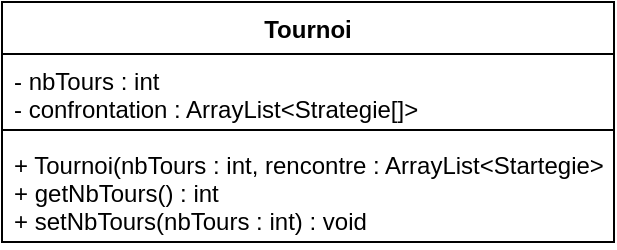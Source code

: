 <mxfile version="13.7.9" type="device"><diagram id="C5RBs43oDa-KdzZeNtuy" name="Page-1"><mxGraphModel dx="868" dy="510" grid="1" gridSize="10" guides="1" tooltips="1" connect="1" arrows="1" fold="1" page="1" pageScale="1" pageWidth="827" pageHeight="1169" math="0" shadow="0"><root><mxCell id="WIyWlLk6GJQsqaUBKTNV-0"/><mxCell id="WIyWlLk6GJQsqaUBKTNV-1" parent="WIyWlLk6GJQsqaUBKTNV-0"/><mxCell id="aXokWQc9kZBxrOlg0L1S-0" value="Tournoi" style="swimlane;fontStyle=1;align=center;verticalAlign=top;childLayout=stackLayout;horizontal=1;startSize=26;horizontalStack=0;resizeParent=1;resizeParentMax=0;resizeLast=0;collapsible=1;marginBottom=0;" vertex="1" parent="WIyWlLk6GJQsqaUBKTNV-1"><mxGeometry x="334" y="40" width="306" height="120" as="geometry"/></mxCell><mxCell id="aXokWQc9kZBxrOlg0L1S-1" value="- nbTours : int&#10;- confrontation : ArrayList&lt;Strategie[]&gt;" style="text;strokeColor=none;fillColor=none;align=left;verticalAlign=top;spacingLeft=4;spacingRight=4;overflow=hidden;rotatable=0;points=[[0,0.5],[1,0.5]];portConstraint=eastwest;" vertex="1" parent="aXokWQc9kZBxrOlg0L1S-0"><mxGeometry y="26" width="306" height="34" as="geometry"/></mxCell><mxCell id="aXokWQc9kZBxrOlg0L1S-2" value="" style="line;strokeWidth=1;fillColor=none;align=left;verticalAlign=middle;spacingTop=-1;spacingLeft=3;spacingRight=3;rotatable=0;labelPosition=right;points=[];portConstraint=eastwest;" vertex="1" parent="aXokWQc9kZBxrOlg0L1S-0"><mxGeometry y="60" width="306" height="8" as="geometry"/></mxCell><mxCell id="aXokWQc9kZBxrOlg0L1S-3" value="+ Tournoi(nbTours : int, rencontre : ArrayList&lt;Startegie&gt;)&#10;+ getNbTours() : int&#10;+ setNbTours(nbTours : int) : void" style="text;strokeColor=none;fillColor=none;align=left;verticalAlign=top;spacingLeft=4;spacingRight=4;overflow=hidden;rotatable=0;points=[[0,0.5],[1,0.5]];portConstraint=eastwest;" vertex="1" parent="aXokWQc9kZBxrOlg0L1S-0"><mxGeometry y="68" width="306" height="52" as="geometry"/></mxCell></root></mxGraphModel></diagram></mxfile>